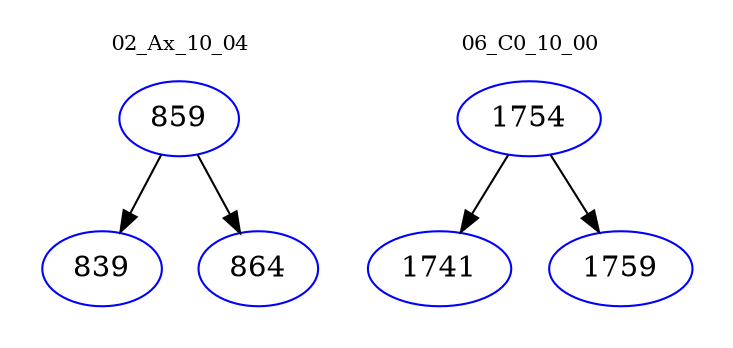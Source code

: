 digraph{
subgraph cluster_0 {
color = white
label = "02_Ax_10_04";
fontsize=10;
T0_859 [label="859", color="blue"]
T0_859 -> T0_839 [color="black"]
T0_839 [label="839", color="blue"]
T0_859 -> T0_864 [color="black"]
T0_864 [label="864", color="blue"]
}
subgraph cluster_1 {
color = white
label = "06_C0_10_00";
fontsize=10;
T1_1754 [label="1754", color="blue"]
T1_1754 -> T1_1741 [color="black"]
T1_1741 [label="1741", color="blue"]
T1_1754 -> T1_1759 [color="black"]
T1_1759 [label="1759", color="blue"]
}
}
